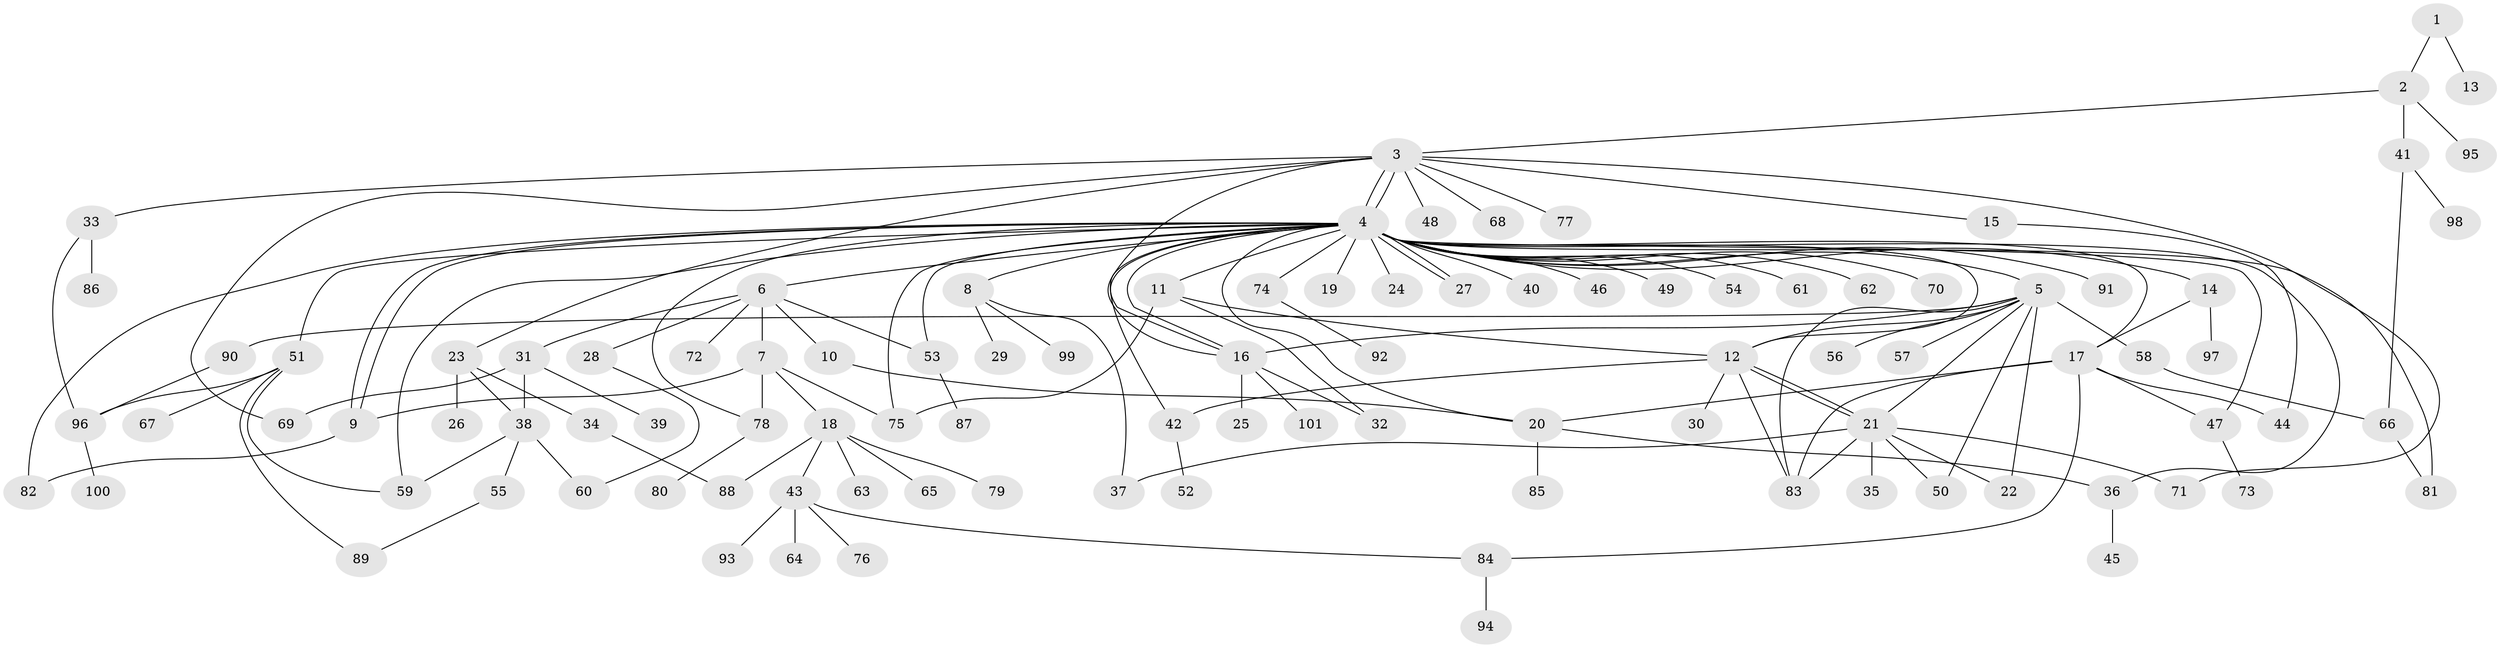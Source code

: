 // Generated by graph-tools (version 1.1) at 2025/26/03/09/25 03:26:03]
// undirected, 101 vertices, 143 edges
graph export_dot {
graph [start="1"]
  node [color=gray90,style=filled];
  1;
  2;
  3;
  4;
  5;
  6;
  7;
  8;
  9;
  10;
  11;
  12;
  13;
  14;
  15;
  16;
  17;
  18;
  19;
  20;
  21;
  22;
  23;
  24;
  25;
  26;
  27;
  28;
  29;
  30;
  31;
  32;
  33;
  34;
  35;
  36;
  37;
  38;
  39;
  40;
  41;
  42;
  43;
  44;
  45;
  46;
  47;
  48;
  49;
  50;
  51;
  52;
  53;
  54;
  55;
  56;
  57;
  58;
  59;
  60;
  61;
  62;
  63;
  64;
  65;
  66;
  67;
  68;
  69;
  70;
  71;
  72;
  73;
  74;
  75;
  76;
  77;
  78;
  79;
  80;
  81;
  82;
  83;
  84;
  85;
  86;
  87;
  88;
  89;
  90;
  91;
  92;
  93;
  94;
  95;
  96;
  97;
  98;
  99;
  100;
  101;
  1 -- 2;
  1 -- 13;
  2 -- 3;
  2 -- 41;
  2 -- 95;
  3 -- 4;
  3 -- 4;
  3 -- 15;
  3 -- 16;
  3 -- 23;
  3 -- 33;
  3 -- 48;
  3 -- 68;
  3 -- 69;
  3 -- 71;
  3 -- 77;
  4 -- 5;
  4 -- 6;
  4 -- 8;
  4 -- 9;
  4 -- 9;
  4 -- 11;
  4 -- 12;
  4 -- 14;
  4 -- 16;
  4 -- 16;
  4 -- 17;
  4 -- 19;
  4 -- 20;
  4 -- 24;
  4 -- 27;
  4 -- 27;
  4 -- 36;
  4 -- 40;
  4 -- 42;
  4 -- 46;
  4 -- 47;
  4 -- 49;
  4 -- 51;
  4 -- 53;
  4 -- 54;
  4 -- 59;
  4 -- 61;
  4 -- 62;
  4 -- 70;
  4 -- 74;
  4 -- 75;
  4 -- 78;
  4 -- 81;
  4 -- 82;
  4 -- 91;
  5 -- 12;
  5 -- 16;
  5 -- 21;
  5 -- 22;
  5 -- 50;
  5 -- 56;
  5 -- 57;
  5 -- 58;
  5 -- 83;
  5 -- 90;
  6 -- 7;
  6 -- 10;
  6 -- 28;
  6 -- 31;
  6 -- 53;
  6 -- 72;
  7 -- 9;
  7 -- 18;
  7 -- 75;
  7 -- 78;
  8 -- 29;
  8 -- 37;
  8 -- 99;
  9 -- 82;
  10 -- 20;
  11 -- 12;
  11 -- 32;
  11 -- 75;
  12 -- 21;
  12 -- 21;
  12 -- 30;
  12 -- 42;
  12 -- 83;
  14 -- 17;
  14 -- 97;
  15 -- 44;
  16 -- 25;
  16 -- 32;
  16 -- 101;
  17 -- 20;
  17 -- 44;
  17 -- 47;
  17 -- 83;
  17 -- 84;
  18 -- 43;
  18 -- 63;
  18 -- 65;
  18 -- 79;
  18 -- 88;
  20 -- 36;
  20 -- 85;
  21 -- 22;
  21 -- 35;
  21 -- 37;
  21 -- 50;
  21 -- 71;
  21 -- 83;
  23 -- 26;
  23 -- 34;
  23 -- 38;
  28 -- 60;
  31 -- 38;
  31 -- 39;
  31 -- 69;
  33 -- 86;
  33 -- 96;
  34 -- 88;
  36 -- 45;
  38 -- 55;
  38 -- 59;
  38 -- 60;
  41 -- 66;
  41 -- 98;
  42 -- 52;
  43 -- 64;
  43 -- 76;
  43 -- 84;
  43 -- 93;
  47 -- 73;
  51 -- 59;
  51 -- 67;
  51 -- 89;
  51 -- 96;
  53 -- 87;
  55 -- 89;
  58 -- 66;
  66 -- 81;
  74 -- 92;
  78 -- 80;
  84 -- 94;
  90 -- 96;
  96 -- 100;
}
